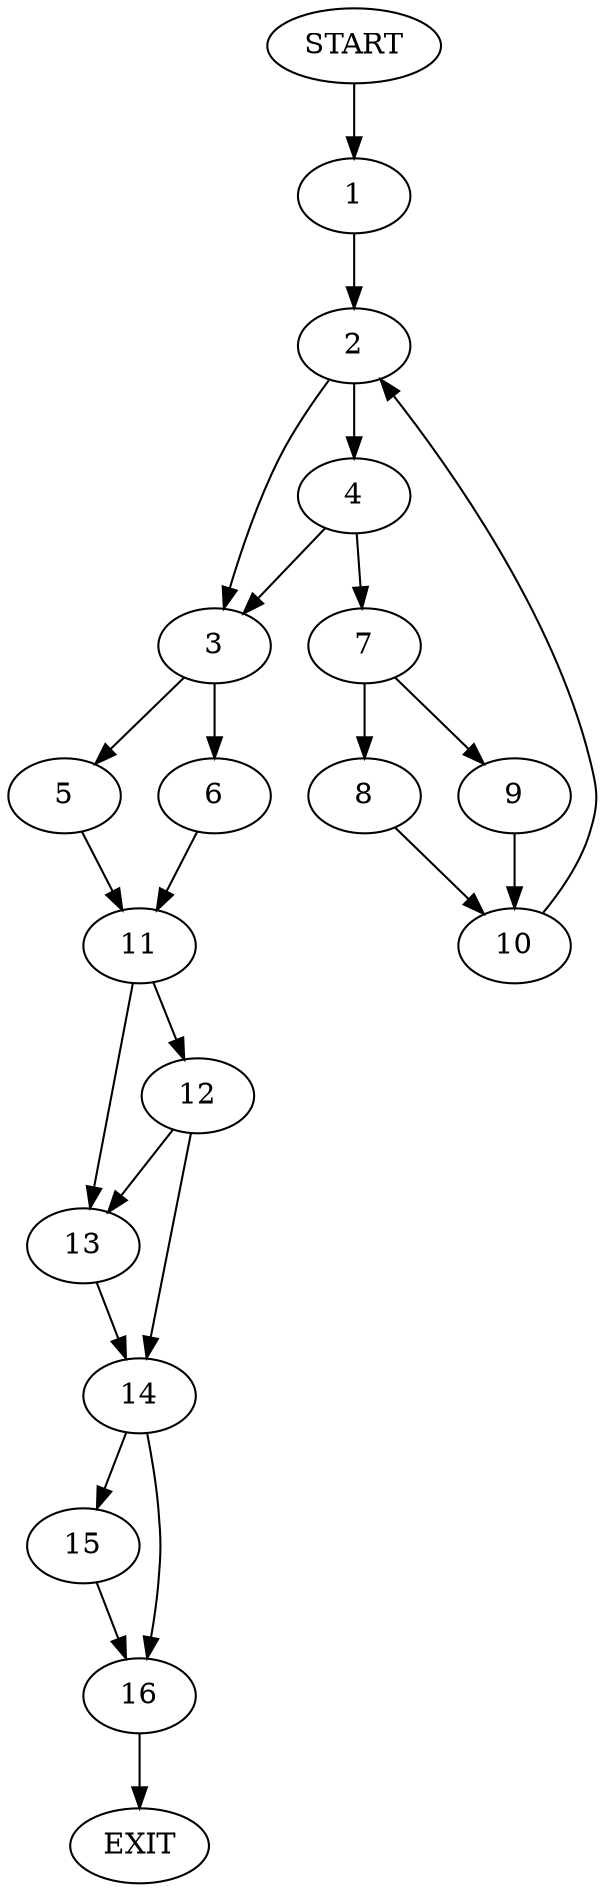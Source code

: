 digraph {
0 [label="START"]
17 [label="EXIT"]
0 -> 1
1 -> 2
2 -> 3
2 -> 4
3 -> 5
3 -> 6
4 -> 7
4 -> 3
7 -> 8
7 -> 9
9 -> 10
8 -> 10
10 -> 2
5 -> 11
6 -> 11
11 -> 12
11 -> 13
13 -> 14
12 -> 14
12 -> 13
14 -> 15
14 -> 16
15 -> 16
16 -> 17
}
